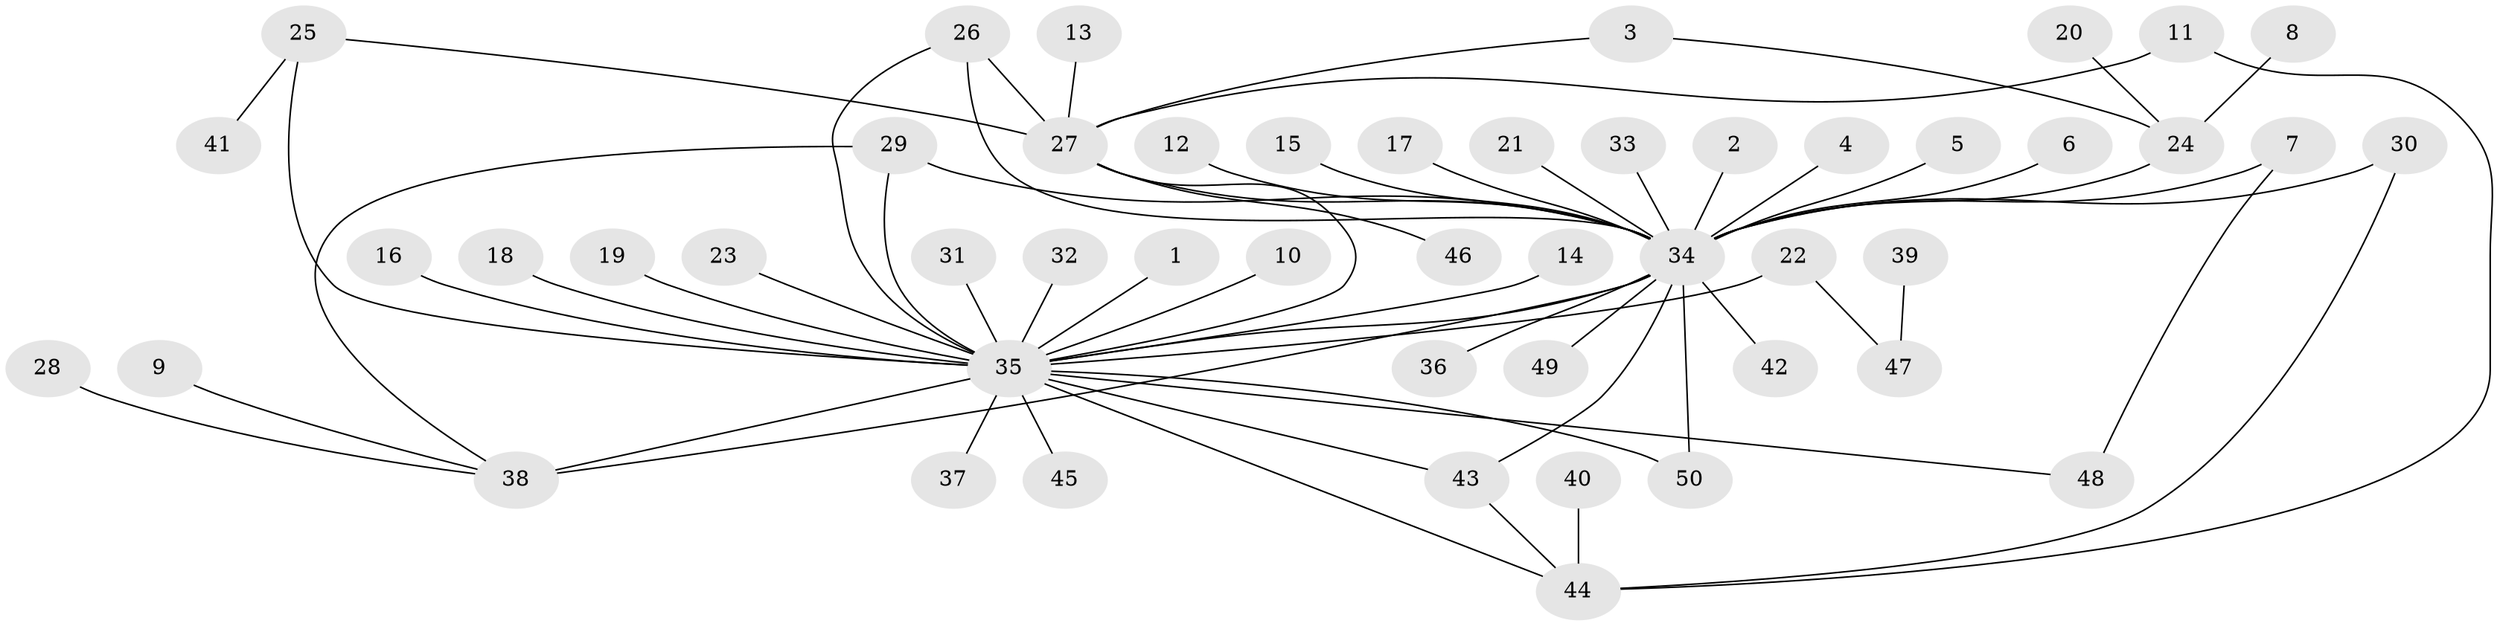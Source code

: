 // original degree distribution, {4: 0.08, 22: 0.01, 28: 0.01, 3: 0.09, 5: 0.03, 2: 0.23, 9: 0.01, 1: 0.53, 6: 0.01}
// Generated by graph-tools (version 1.1) at 2025/50/03/09/25 03:50:00]
// undirected, 50 vertices, 63 edges
graph export_dot {
graph [start="1"]
  node [color=gray90,style=filled];
  1;
  2;
  3;
  4;
  5;
  6;
  7;
  8;
  9;
  10;
  11;
  12;
  13;
  14;
  15;
  16;
  17;
  18;
  19;
  20;
  21;
  22;
  23;
  24;
  25;
  26;
  27;
  28;
  29;
  30;
  31;
  32;
  33;
  34;
  35;
  36;
  37;
  38;
  39;
  40;
  41;
  42;
  43;
  44;
  45;
  46;
  47;
  48;
  49;
  50;
  1 -- 35 [weight=1.0];
  2 -- 34 [weight=1.0];
  3 -- 24 [weight=1.0];
  3 -- 27 [weight=1.0];
  4 -- 34 [weight=1.0];
  5 -- 34 [weight=1.0];
  6 -- 34 [weight=1.0];
  7 -- 34 [weight=1.0];
  7 -- 48 [weight=1.0];
  8 -- 24 [weight=1.0];
  9 -- 38 [weight=1.0];
  10 -- 35 [weight=1.0];
  11 -- 27 [weight=1.0];
  11 -- 44 [weight=1.0];
  12 -- 34 [weight=1.0];
  13 -- 27 [weight=1.0];
  14 -- 35 [weight=1.0];
  15 -- 34 [weight=1.0];
  16 -- 35 [weight=1.0];
  17 -- 34 [weight=1.0];
  18 -- 35 [weight=1.0];
  19 -- 35 [weight=1.0];
  20 -- 24 [weight=1.0];
  21 -- 34 [weight=1.0];
  22 -- 35 [weight=1.0];
  22 -- 47 [weight=1.0];
  23 -- 35 [weight=1.0];
  24 -- 34 [weight=1.0];
  25 -- 27 [weight=1.0];
  25 -- 35 [weight=2.0];
  25 -- 41 [weight=1.0];
  26 -- 27 [weight=1.0];
  26 -- 34 [weight=1.0];
  26 -- 35 [weight=1.0];
  27 -- 34 [weight=2.0];
  27 -- 35 [weight=1.0];
  27 -- 46 [weight=1.0];
  28 -- 38 [weight=1.0];
  29 -- 34 [weight=1.0];
  29 -- 35 [weight=1.0];
  29 -- 38 [weight=1.0];
  30 -- 34 [weight=1.0];
  30 -- 44 [weight=1.0];
  31 -- 35 [weight=1.0];
  32 -- 35 [weight=1.0];
  33 -- 34 [weight=1.0];
  34 -- 35 [weight=1.0];
  34 -- 36 [weight=1.0];
  34 -- 38 [weight=1.0];
  34 -- 42 [weight=1.0];
  34 -- 43 [weight=1.0];
  34 -- 49 [weight=1.0];
  34 -- 50 [weight=1.0];
  35 -- 37 [weight=1.0];
  35 -- 38 [weight=2.0];
  35 -- 43 [weight=1.0];
  35 -- 44 [weight=1.0];
  35 -- 45 [weight=1.0];
  35 -- 48 [weight=1.0];
  35 -- 50 [weight=1.0];
  39 -- 47 [weight=1.0];
  40 -- 44 [weight=1.0];
  43 -- 44 [weight=1.0];
}
